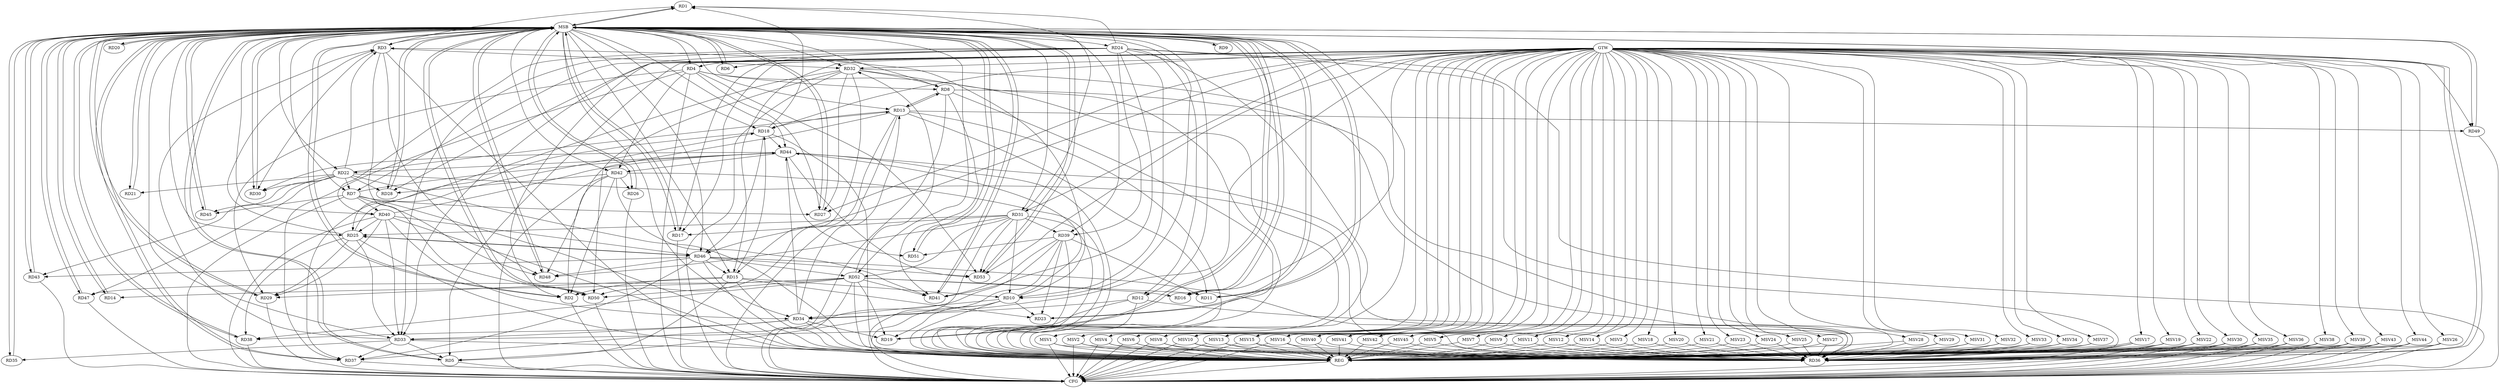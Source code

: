 strict digraph G {
  RD1 [ label="RD1" ];
  RD2 [ label="RD2" ];
  RD3 [ label="RD3" ];
  RD4 [ label="RD4" ];
  RD5 [ label="RD5" ];
  RD6 [ label="RD6" ];
  RD7 [ label="RD7" ];
  RD8 [ label="RD8" ];
  RD9 [ label="RD9" ];
  RD10 [ label="RD10" ];
  RD11 [ label="RD11" ];
  RD12 [ label="RD12" ];
  RD13 [ label="RD13" ];
  RD14 [ label="RD14" ];
  RD15 [ label="RD15" ];
  RD16 [ label="RD16" ];
  RD17 [ label="RD17" ];
  RD18 [ label="RD18" ];
  RD19 [ label="RD19" ];
  RD20 [ label="RD20" ];
  RD21 [ label="RD21" ];
  RD22 [ label="RD22" ];
  RD23 [ label="RD23" ];
  RD24 [ label="RD24" ];
  RD25 [ label="RD25" ];
  RD26 [ label="RD26" ];
  RD27 [ label="RD27" ];
  RD28 [ label="RD28" ];
  RD29 [ label="RD29" ];
  RD30 [ label="RD30" ];
  RD31 [ label="RD31" ];
  RD32 [ label="RD32" ];
  RD33 [ label="RD33" ];
  RD34 [ label="RD34" ];
  RD35 [ label="RD35" ];
  RD36 [ label="RD36" ];
  RD37 [ label="RD37" ];
  RD38 [ label="RD38" ];
  RD39 [ label="RD39" ];
  RD40 [ label="RD40" ];
  RD41 [ label="RD41" ];
  RD42 [ label="RD42" ];
  RD43 [ label="RD43" ];
  RD44 [ label="RD44" ];
  RD45 [ label="RD45" ];
  RD46 [ label="RD46" ];
  RD47 [ label="RD47" ];
  RD48 [ label="RD48" ];
  RD49 [ label="RD49" ];
  RD50 [ label="RD50" ];
  RD51 [ label="RD51" ];
  RD52 [ label="RD52" ];
  RD53 [ label="RD53" ];
  GTW [ label="GTW" ];
  REG [ label="REG" ];
  MSB [ label="MSB" ];
  CFG [ label="CFG" ];
  MSV1 [ label="MSV1" ];
  MSV2 [ label="MSV2" ];
  MSV3 [ label="MSV3" ];
  MSV4 [ label="MSV4" ];
  MSV5 [ label="MSV5" ];
  MSV6 [ label="MSV6" ];
  MSV7 [ label="MSV7" ];
  MSV8 [ label="MSV8" ];
  MSV9 [ label="MSV9" ];
  MSV10 [ label="MSV10" ];
  MSV11 [ label="MSV11" ];
  MSV12 [ label="MSV12" ];
  MSV13 [ label="MSV13" ];
  MSV14 [ label="MSV14" ];
  MSV15 [ label="MSV15" ];
  MSV16 [ label="MSV16" ];
  MSV17 [ label="MSV17" ];
  MSV18 [ label="MSV18" ];
  MSV19 [ label="MSV19" ];
  MSV20 [ label="MSV20" ];
  MSV21 [ label="MSV21" ];
  MSV22 [ label="MSV22" ];
  MSV23 [ label="MSV23" ];
  MSV24 [ label="MSV24" ];
  MSV25 [ label="MSV25" ];
  MSV26 [ label="MSV26" ];
  MSV27 [ label="MSV27" ];
  MSV28 [ label="MSV28" ];
  MSV29 [ label="MSV29" ];
  MSV30 [ label="MSV30" ];
  MSV31 [ label="MSV31" ];
  MSV32 [ label="MSV32" ];
  MSV33 [ label="MSV33" ];
  MSV34 [ label="MSV34" ];
  MSV35 [ label="MSV35" ];
  MSV36 [ label="MSV36" ];
  MSV37 [ label="MSV37" ];
  MSV38 [ label="MSV38" ];
  MSV39 [ label="MSV39" ];
  MSV40 [ label="MSV40" ];
  MSV41 [ label="MSV41" ];
  MSV42 [ label="MSV42" ];
  MSV43 [ label="MSV43" ];
  MSV44 [ label="MSV44" ];
  MSV45 [ label="MSV45" ];
  RD3 -> RD1;
  RD18 -> RD1;
  RD24 -> RD1;
  RD31 -> RD1;
  RD13 -> RD2;
  RD15 -> RD2;
  RD24 -> RD2;
  RD42 -> RD2;
  RD10 -> RD3;
  RD22 -> RD3;
  RD25 -> RD3;
  RD3 -> RD30;
  RD3 -> RD32;
  RD33 -> RD3;
  RD3 -> RD48;
  RD3 -> RD50;
  RD4 -> RD8;
  RD24 -> RD4;
  RD4 -> RD27;
  RD4 -> RD29;
  RD4 -> RD37;
  RD4 -> RD42;
  RD4 -> RD53;
  RD15 -> RD5;
  RD33 -> RD5;
  RD39 -> RD5;
  RD22 -> RD7;
  RD7 -> RD27;
  RD7 -> RD40;
  RD7 -> RD44;
  RD7 -> RD45;
  RD7 -> RD48;
  RD8 -> RD13;
  RD13 -> RD8;
  RD32 -> RD8;
  RD8 -> RD36;
  RD8 -> RD41;
  RD15 -> RD10;
  RD10 -> RD19;
  RD10 -> RD23;
  RD24 -> RD10;
  RD31 -> RD10;
  RD10 -> RD34;
  RD10 -> RD44;
  RD13 -> RD11;
  RD39 -> RD11;
  RD52 -> RD11;
  RD24 -> RD12;
  RD12 -> RD33;
  RD12 -> RD34;
  RD12 -> RD36;
  RD13 -> RD18;
  RD22 -> RD13;
  RD34 -> RD13;
  RD13 -> RD49;
  RD13 -> RD50;
  RD52 -> RD14;
  RD15 -> RD18;
  RD15 -> RD23;
  RD15 -> RD29;
  RD32 -> RD15;
  RD46 -> RD15;
  RD52 -> RD16;
  RD24 -> RD17;
  RD31 -> RD17;
  RD25 -> RD18;
  RD18 -> RD37;
  RD18 -> RD44;
  RD18 -> RD46;
  RD34 -> RD19;
  RD52 -> RD19;
  RD22 -> RD21;
  RD22 -> RD28;
  RD22 -> RD30;
  RD22 -> RD36;
  RD22 -> RD43;
  RD44 -> RD22;
  RD22 -> RD45;
  RD22 -> RD47;
  RD39 -> RD23;
  RD24 -> RD33;
  RD24 -> RD36;
  RD24 -> RD39;
  RD24 -> RD40;
  RD24 -> RD41;
  RD25 -> RD29;
  RD31 -> RD25;
  RD32 -> RD25;
  RD25 -> RD33;
  RD25 -> RD38;
  RD40 -> RD25;
  RD25 -> RD46;
  RD46 -> RD25;
  RD42 -> RD26;
  RD32 -> RD27;
  RD42 -> RD28;
  RD40 -> RD29;
  RD44 -> RD30;
  RD31 -> RD39;
  RD31 -> RD48;
  RD31 -> RD52;
  RD31 -> RD53;
  RD32 -> RD36;
  RD32 -> RD50;
  RD52 -> RD32;
  RD34 -> RD33;
  RD33 -> RD35;
  RD33 -> RD37;
  RD40 -> RD33;
  RD34 -> RD38;
  RD40 -> RD34;
  RD34 -> RD44;
  RD44 -> RD36;
  RD46 -> RD36;
  RD39 -> RD37;
  RD46 -> RD37;
  RD52 -> RD38;
  RD39 -> RD41;
  RD39 -> RD51;
  RD40 -> RD44;
  RD40 -> RD46;
  RD42 -> RD41;
  RD52 -> RD41;
  RD44 -> RD42;
  RD42 -> RD48;
  RD46 -> RD43;
  RD44 -> RD51;
  RD44 -> RD53;
  RD46 -> RD48;
  RD46 -> RD52;
  RD46 -> RD53;
  RD52 -> RD47;
  RD52 -> RD50;
  GTW -> RD32;
  GTW -> RD6;
  GTW -> RD7;
  GTW -> RD46;
  GTW -> RD15;
  GTW -> RD16;
  GTW -> RD27;
  GTW -> RD31;
  GTW -> RD49;
  GTW -> RD33;
  GTW -> RD5;
  GTW -> RD17;
  GTW -> RD34;
  GTW -> RD28;
  GTW -> RD53;
  GTW -> RD18;
  RD3 -> REG;
  RD4 -> REG;
  RD7 -> REG;
  RD8 -> REG;
  RD10 -> REG;
  RD12 -> REG;
  RD13 -> REG;
  RD15 -> REG;
  RD18 -> REG;
  RD22 -> REG;
  RD24 -> REG;
  RD25 -> REG;
  RD31 -> REG;
  RD32 -> REG;
  RD33 -> REG;
  RD34 -> REG;
  RD39 -> REG;
  RD40 -> REG;
  RD42 -> REG;
  RD44 -> REG;
  RD46 -> REG;
  RD52 -> REG;
  RD1 -> MSB;
  MSB -> RD10;
  MSB -> RD12;
  MSB -> RD37;
  MSB -> RD40;
  MSB -> RD53;
  MSB -> REG;
  RD2 -> MSB;
  MSB -> RD6;
  MSB -> RD14;
  MSB -> RD19;
  MSB -> RD21;
  MSB -> RD25;
  MSB -> RD29;
  RD5 -> MSB;
  MSB -> RD4;
  MSB -> RD26;
  MSB -> RD32;
  MSB -> RD35;
  MSB -> RD36;
  MSB -> RD38;
  MSB -> RD42;
  MSB -> RD47;
  RD6 -> MSB;
  MSB -> RD3;
  MSB -> RD45;
  MSB -> RD52;
  RD9 -> MSB;
  MSB -> RD15;
  MSB -> RD17;
  MSB -> RD24;
  RD11 -> MSB;
  MSB -> RD1;
  MSB -> RD30;
  MSB -> RD33;
  RD14 -> MSB;
  MSB -> RD20;
  MSB -> RD22;
  MSB -> RD27;
  MSB -> RD51;
  RD16 -> MSB;
  MSB -> RD7;
  MSB -> RD39;
  MSB -> RD50;
  RD17 -> MSB;
  RD19 -> MSB;
  RD20 -> MSB;
  RD21 -> MSB;
  MSB -> RD2;
  MSB -> RD31;
  MSB -> RD34;
  MSB -> RD44;
  MSB -> RD48;
  RD23 -> MSB;
  MSB -> RD43;
  RD26 -> MSB;
  RD27 -> MSB;
  MSB -> RD16;
  MSB -> RD28;
  RD28 -> MSB;
  MSB -> RD5;
  MSB -> RD9;
  MSB -> RD13;
  MSB -> RD23;
  RD29 -> MSB;
  MSB -> RD18;
  MSB -> RD46;
  RD30 -> MSB;
  RD35 -> MSB;
  RD36 -> MSB;
  RD37 -> MSB;
  RD38 -> MSB;
  RD41 -> MSB;
  MSB -> RD8;
  RD43 -> MSB;
  RD45 -> MSB;
  MSB -> RD11;
  RD47 -> MSB;
  RD48 -> MSB;
  RD49 -> MSB;
  RD50 -> MSB;
  MSB -> RD49;
  RD51 -> MSB;
  RD53 -> MSB;
  MSB -> RD41;
  RD49 -> CFG;
  RD10 -> CFG;
  RD13 -> CFG;
  RD26 -> CFG;
  RD52 -> CFG;
  RD47 -> CFG;
  RD24 -> CFG;
  RD37 -> CFG;
  RD42 -> CFG;
  RD31 -> CFG;
  RD17 -> CFG;
  RD2 -> CFG;
  RD7 -> CFG;
  RD8 -> CFG;
  RD38 -> CFG;
  RD40 -> CFG;
  RD5 -> CFG;
  RD29 -> CFG;
  RD50 -> CFG;
  RD4 -> CFG;
  RD32 -> CFG;
  RD43 -> CFG;
  REG -> CFG;
  MSV1 -> RD36;
  MSV2 -> RD36;
  MSV3 -> RD36;
  MSV4 -> RD36;
  MSV5 -> RD36;
  MSV6 -> RD36;
  MSV7 -> RD36;
  MSV8 -> RD36;
  MSV9 -> RD36;
  MSV10 -> RD36;
  GTW -> MSV1;
  MSV1 -> REG;
  MSV1 -> CFG;
  GTW -> MSV2;
  MSV2 -> REG;
  MSV2 -> CFG;
  GTW -> MSV3;
  MSV3 -> REG;
  GTW -> MSV4;
  MSV4 -> REG;
  MSV4 -> CFG;
  GTW -> MSV5;
  MSV5 -> REG;
  GTW -> MSV6;
  MSV6 -> REG;
  MSV6 -> CFG;
  GTW -> MSV7;
  MSV7 -> REG;
  GTW -> MSV8;
  MSV8 -> REG;
  MSV8 -> CFG;
  GTW -> MSV9;
  MSV9 -> REG;
  GTW -> MSV10;
  MSV10 -> REG;
  MSV10 -> CFG;
  MSV11 -> RD36;
  MSV12 -> RD36;
  MSV13 -> RD36;
  GTW -> MSV11;
  MSV11 -> REG;
  GTW -> MSV12;
  MSV12 -> REG;
  GTW -> MSV13;
  MSV13 -> REG;
  MSV13 -> CFG;
  MSV14 -> RD36;
  MSV15 -> RD36;
  GTW -> MSV14;
  MSV14 -> REG;
  GTW -> MSV15;
  MSV15 -> REG;
  MSV15 -> CFG;
  MSV16 -> RD36;
  MSV17 -> RD36;
  GTW -> MSV16;
  MSV16 -> REG;
  MSV16 -> CFG;
  GTW -> MSV17;
  MSV17 -> REG;
  MSV17 -> CFG;
  MSV18 -> RD36;
  MSV19 -> RD36;
  MSV20 -> RD36;
  GTW -> MSV18;
  MSV18 -> REG;
  GTW -> MSV19;
  MSV19 -> REG;
  MSV19 -> CFG;
  GTW -> MSV20;
  MSV20 -> REG;
  MSV21 -> RD36;
  GTW -> MSV21;
  MSV21 -> REG;
  MSV22 -> RD36;
  MSV23 -> RD36;
  GTW -> MSV22;
  MSV22 -> REG;
  MSV22 -> CFG;
  GTW -> MSV23;
  MSV23 -> REG;
  MSV24 -> RD36;
  MSV25 -> RD36;
  MSV26 -> RD36;
  GTW -> MSV24;
  MSV24 -> REG;
  GTW -> MSV25;
  MSV25 -> REG;
  GTW -> MSV26;
  MSV26 -> REG;
  MSV26 -> CFG;
  MSV27 -> RD36;
  MSV28 -> RD36;
  GTW -> MSV27;
  MSV27 -> REG;
  GTW -> MSV28;
  MSV28 -> REG;
  MSV29 -> RD36;
  GTW -> MSV29;
  MSV29 -> REG;
  MSV30 -> RD36;
  GTW -> MSV30;
  MSV30 -> REG;
  MSV30 -> CFG;
  MSV31 -> RD36;
  MSV32 -> RD36;
  GTW -> MSV31;
  MSV31 -> REG;
  GTW -> MSV32;
  MSV32 -> REG;
  MSV33 -> RD36;
  MSV34 -> RD36;
  MSV35 -> RD36;
  GTW -> MSV33;
  MSV33 -> REG;
  GTW -> MSV34;
  MSV34 -> REG;
  GTW -> MSV35;
  MSV35 -> REG;
  MSV35 -> CFG;
  MSV36 -> RD36;
  GTW -> MSV36;
  MSV36 -> REG;
  MSV36 -> CFG;
  MSV37 -> RD36;
  GTW -> MSV37;
  MSV37 -> REG;
  MSV38 -> RD36;
  MSV39 -> RD36;
  MSV40 -> RD36;
  MSV41 -> RD36;
  MSV42 -> RD36;
  MSV43 -> RD36;
  MSV44 -> RD36;
  MSV45 -> RD36;
  GTW -> MSV38;
  MSV38 -> REG;
  MSV38 -> CFG;
  GTW -> MSV39;
  MSV39 -> REG;
  MSV39 -> CFG;
  GTW -> MSV40;
  MSV40 -> REG;
  GTW -> MSV41;
  MSV41 -> REG;
  GTW -> MSV42;
  MSV42 -> REG;
  GTW -> MSV43;
  MSV43 -> REG;
  MSV43 -> CFG;
  GTW -> MSV44;
  MSV44 -> REG;
  MSV44 -> CFG;
  GTW -> MSV45;
  MSV45 -> REG;
}
